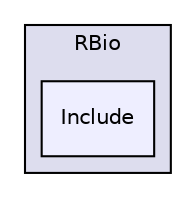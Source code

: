 digraph "libs/SuiteSparse/RBio/Include" {
  compound=true
  node [ fontsize="10", fontname="Helvetica"];
  edge [ labelfontsize="10", labelfontname="Helvetica"];
  subgraph clusterdir_35c220e147717a868e96ee3f1334ef93 {
    graph [ bgcolor="#ddddee", pencolor="black", label="RBio" fontname="Helvetica", fontsize="10", URL="dir_35c220e147717a868e96ee3f1334ef93.html"]
  dir_df7b0a33787c9c9ad8f08de11d62f541 [shape=box, label="Include", style="filled", fillcolor="#eeeeff", pencolor="black", URL="dir_df7b0a33787c9c9ad8f08de11d62f541.html"];
  }
}
